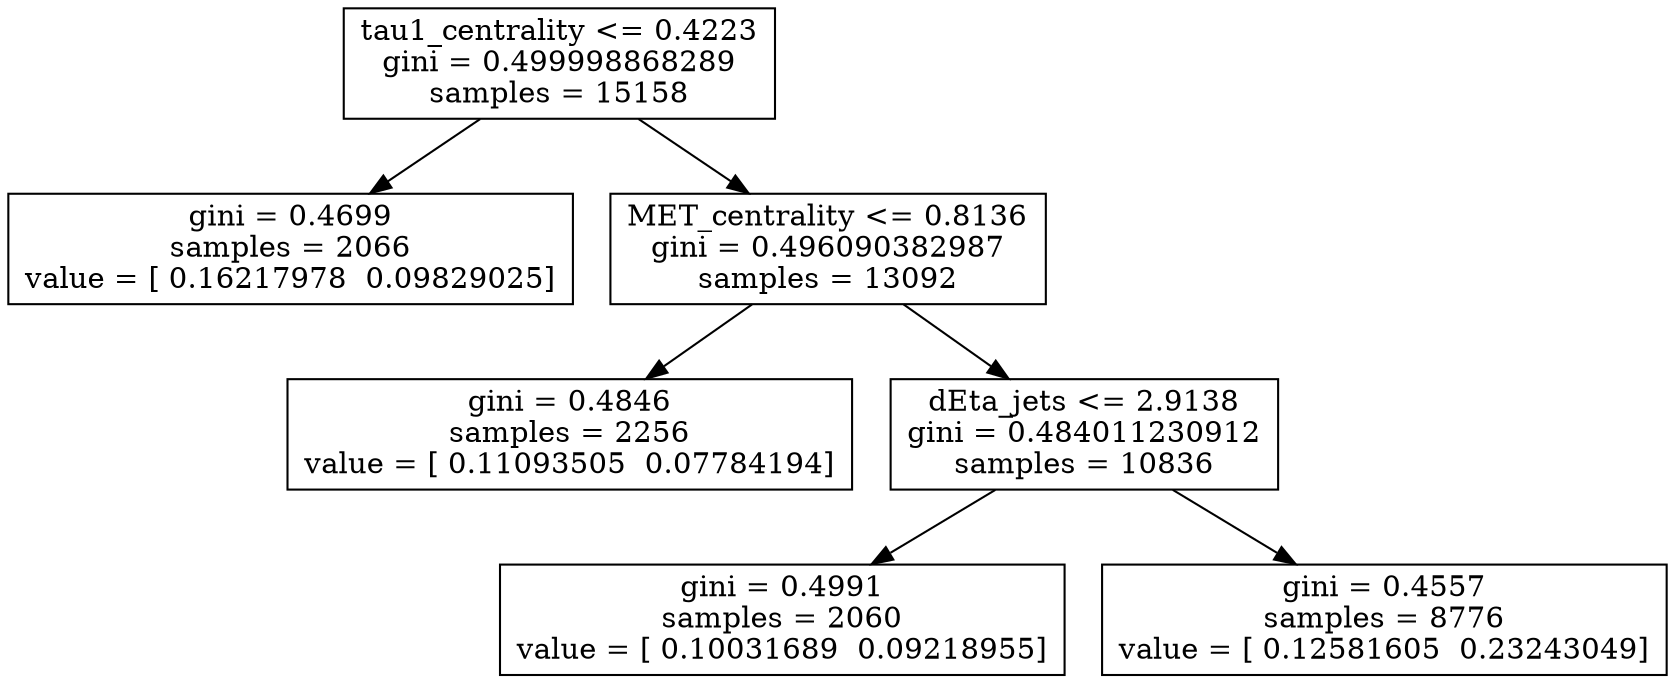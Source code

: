 digraph Tree {
0 [label="tau1_centrality <= 0.4223\ngini = 0.499998868289\nsamples = 15158", shape="box"] ;
1 [label="gini = 0.4699\nsamples = 2066\nvalue = [ 0.16217978  0.09829025]", shape="box"] ;
0 -> 1 ;
2 [label="MET_centrality <= 0.8136\ngini = 0.496090382987\nsamples = 13092", shape="box"] ;
0 -> 2 ;
3 [label="gini = 0.4846\nsamples = 2256\nvalue = [ 0.11093505  0.07784194]", shape="box"] ;
2 -> 3 ;
4 [label="dEta_jets <= 2.9138\ngini = 0.484011230912\nsamples = 10836", shape="box"] ;
2 -> 4 ;
5 [label="gini = 0.4991\nsamples = 2060\nvalue = [ 0.10031689  0.09218955]", shape="box"] ;
4 -> 5 ;
6 [label="gini = 0.4557\nsamples = 8776\nvalue = [ 0.12581605  0.23243049]", shape="box"] ;
4 -> 6 ;
}